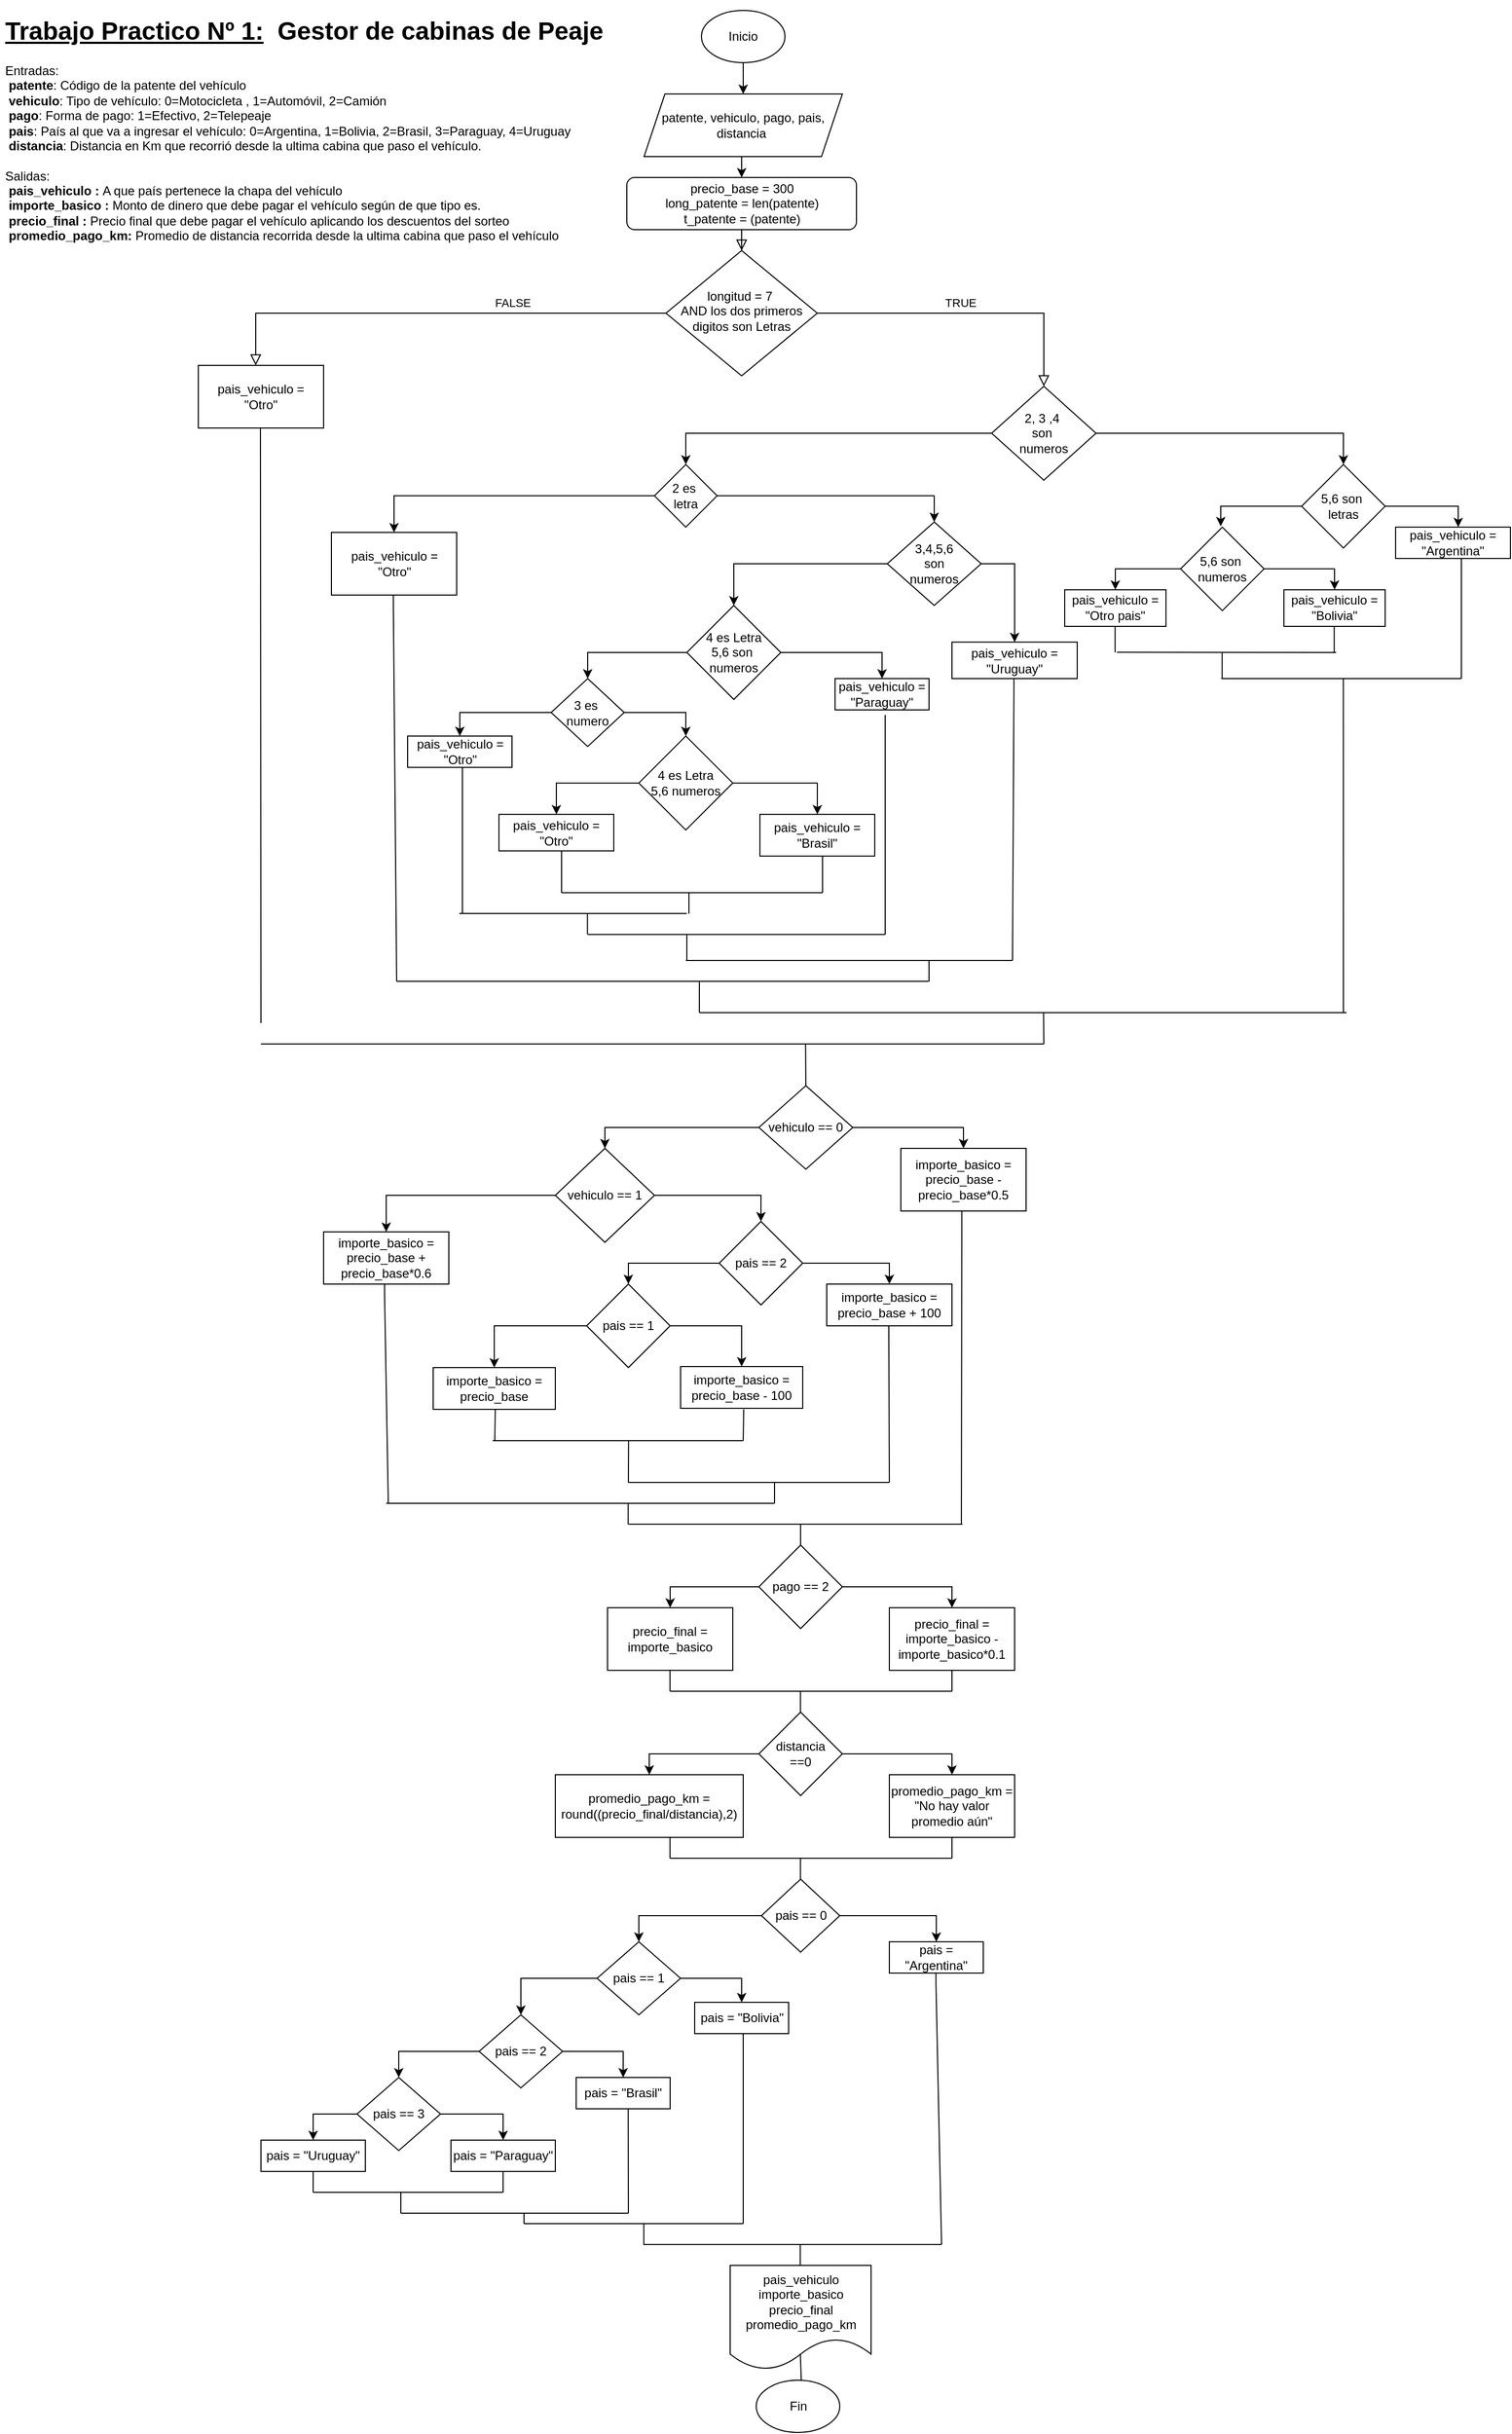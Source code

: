 <mxfile version="21.2.4" type="github">
  <diagram id="C5RBs43oDa-KdzZeNtuy" name="Page-1">
    <mxGraphModel dx="921" dy="391" grid="1" gridSize="10" guides="1" tooltips="1" connect="1" arrows="1" fold="1" page="1" pageScale="1" pageWidth="1654" pageHeight="2336" math="0" shadow="0">
      <root>
        <mxCell id="WIyWlLk6GJQsqaUBKTNV-0" />
        <mxCell id="WIyWlLk6GJQsqaUBKTNV-1" parent="WIyWlLk6GJQsqaUBKTNV-0" />
        <mxCell id="WIyWlLk6GJQsqaUBKTNV-2" value="" style="rounded=0;html=1;jettySize=auto;orthogonalLoop=1;fontSize=11;endArrow=block;endFill=0;endSize=8;strokeWidth=1;shadow=0;labelBackgroundColor=none;edgeStyle=orthogonalEdgeStyle;" parent="WIyWlLk6GJQsqaUBKTNV-1" source="WIyWlLk6GJQsqaUBKTNV-3" target="WIyWlLk6GJQsqaUBKTNV-6" edge="1">
          <mxGeometry relative="1" as="geometry" />
        </mxCell>
        <mxCell id="WIyWlLk6GJQsqaUBKTNV-3" value="precio_base = 300&lt;br&gt;long_patente = len(patente)&lt;br&gt;t_patente = (patente)" style="rounded=1;whiteSpace=wrap;html=1;fontSize=12;glass=0;strokeWidth=1;shadow=0;" parent="WIyWlLk6GJQsqaUBKTNV-1" vertex="1">
          <mxGeometry x="609.5" y="176" width="220" height="50" as="geometry" />
        </mxCell>
        <mxCell id="WIyWlLk6GJQsqaUBKTNV-4" value="FALSE" style="rounded=0;html=1;jettySize=auto;orthogonalLoop=1;fontSize=11;endArrow=block;endFill=0;endSize=8;strokeWidth=1;shadow=0;labelBackgroundColor=none;edgeStyle=orthogonalEdgeStyle;exitX=0;exitY=0.5;exitDx=0;exitDy=0;" parent="WIyWlLk6GJQsqaUBKTNV-1" source="WIyWlLk6GJQsqaUBKTNV-6" edge="1">
          <mxGeometry x="-0.333" y="-10" relative="1" as="geometry">
            <mxPoint as="offset" />
            <mxPoint x="254" y="356" as="targetPoint" />
            <Array as="points">
              <mxPoint x="254" y="306" />
            </Array>
          </mxGeometry>
        </mxCell>
        <mxCell id="WIyWlLk6GJQsqaUBKTNV-5" value="TRUE" style="edgeStyle=orthogonalEdgeStyle;rounded=0;html=1;jettySize=auto;orthogonalLoop=1;fontSize=11;endArrow=block;endFill=0;endSize=8;strokeWidth=1;shadow=0;labelBackgroundColor=none;entryX=0.5;entryY=0;entryDx=0;entryDy=0;" parent="WIyWlLk6GJQsqaUBKTNV-1" source="WIyWlLk6GJQsqaUBKTNV-6" target="gXXmLB0PNNtGwg0L60BA-6" edge="1">
          <mxGeometry x="-0.046" y="10" relative="1" as="geometry">
            <mxPoint as="offset" />
            <mxPoint x="599" y="346" as="targetPoint" />
          </mxGeometry>
        </mxCell>
        <mxCell id="WIyWlLk6GJQsqaUBKTNV-6" value="longitud = 7&amp;nbsp;&lt;br&gt;AND los dos primeros digitos son Letras" style="rhombus;whiteSpace=wrap;html=1;shadow=0;fontFamily=Helvetica;fontSize=12;align=center;strokeWidth=1;spacing=6;spacingTop=-4;" parent="WIyWlLk6GJQsqaUBKTNV-1" vertex="1">
          <mxGeometry x="647" y="246" width="145" height="120" as="geometry" />
        </mxCell>
        <mxCell id="gXXmLB0PNNtGwg0L60BA-2" style="edgeStyle=orthogonalEdgeStyle;rounded=0;orthogonalLoop=1;jettySize=auto;html=1;exitX=0.5;exitY=1;exitDx=0;exitDy=0;entryX=0.5;entryY=0;entryDx=0;entryDy=0;" edge="1" parent="WIyWlLk6GJQsqaUBKTNV-1" source="gXXmLB0PNNtGwg0L60BA-5" target="WIyWlLk6GJQsqaUBKTNV-3">
          <mxGeometry relative="1" as="geometry">
            <mxPoint x="399" y="186" as="sourcePoint" />
          </mxGeometry>
        </mxCell>
        <mxCell id="gXXmLB0PNNtGwg0L60BA-4" style="edgeStyle=orthogonalEdgeStyle;rounded=0;orthogonalLoop=1;jettySize=auto;html=1;entryX=0.5;entryY=0;entryDx=0;entryDy=0;" edge="1" parent="WIyWlLk6GJQsqaUBKTNV-1" source="gXXmLB0PNNtGwg0L60BA-3" target="gXXmLB0PNNtGwg0L60BA-5">
          <mxGeometry relative="1" as="geometry">
            <mxPoint x="399" y="126" as="targetPoint" />
          </mxGeometry>
        </mxCell>
        <mxCell id="gXXmLB0PNNtGwg0L60BA-3" value="Inicio" style="ellipse;whiteSpace=wrap;html=1;" vertex="1" parent="WIyWlLk6GJQsqaUBKTNV-1">
          <mxGeometry x="681" y="16" width="80" height="50" as="geometry" />
        </mxCell>
        <mxCell id="gXXmLB0PNNtGwg0L60BA-5" value="patente, vehiculo, pago, pais, distancia&amp;nbsp;" style="shape=parallelogram;perimeter=parallelogramPerimeter;whiteSpace=wrap;html=1;fixedSize=1;" vertex="1" parent="WIyWlLk6GJQsqaUBKTNV-1">
          <mxGeometry x="626" y="96" width="190" height="60" as="geometry" />
        </mxCell>
        <mxCell id="gXXmLB0PNNtGwg0L60BA-9" value="" style="edgeStyle=orthogonalEdgeStyle;rounded=0;orthogonalLoop=1;jettySize=auto;html=1;entryX=0.5;entryY=0;entryDx=0;entryDy=0;exitX=1;exitY=0.5;exitDx=0;exitDy=0;" edge="1" parent="WIyWlLk6GJQsqaUBKTNV-1" source="gXXmLB0PNNtGwg0L60BA-6" target="gXXmLB0PNNtGwg0L60BA-7">
          <mxGeometry relative="1" as="geometry">
            <mxPoint x="1225.926" y="425.997" as="sourcePoint" />
          </mxGeometry>
        </mxCell>
        <mxCell id="gXXmLB0PNNtGwg0L60BA-19" value="" style="edgeStyle=orthogonalEdgeStyle;rounded=0;orthogonalLoop=1;jettySize=auto;html=1;entryX=0.5;entryY=0;entryDx=0;entryDy=0;exitX=0;exitY=0.5;exitDx=0;exitDy=0;" edge="1" parent="WIyWlLk6GJQsqaUBKTNV-1" source="gXXmLB0PNNtGwg0L60BA-6" target="gXXmLB0PNNtGwg0L60BA-18">
          <mxGeometry relative="1" as="geometry">
            <mxPoint x="729.074" y="425.997" as="sourcePoint" />
          </mxGeometry>
        </mxCell>
        <mxCell id="gXXmLB0PNNtGwg0L60BA-6" value="2, 3 ,4&amp;nbsp;&lt;br&gt;son&amp;nbsp;&lt;br&gt;numeros" style="rhombus;whiteSpace=wrap;html=1;" vertex="1" parent="WIyWlLk6GJQsqaUBKTNV-1">
          <mxGeometry x="959" y="376" width="100" height="90" as="geometry" />
        </mxCell>
        <mxCell id="gXXmLB0PNNtGwg0L60BA-11" style="edgeStyle=orthogonalEdgeStyle;rounded=0;orthogonalLoop=1;jettySize=auto;html=1;exitX=1;exitY=0.5;exitDx=0;exitDy=0;entryX=0.545;entryY=0;entryDx=0;entryDy=0;entryPerimeter=0;" edge="1" parent="WIyWlLk6GJQsqaUBKTNV-1" source="gXXmLB0PNNtGwg0L60BA-7" target="gXXmLB0PNNtGwg0L60BA-10">
          <mxGeometry relative="1" as="geometry">
            <mxPoint x="1406" y="490.93" as="targetPoint" />
          </mxGeometry>
        </mxCell>
        <mxCell id="gXXmLB0PNNtGwg0L60BA-13" style="edgeStyle=orthogonalEdgeStyle;rounded=0;orthogonalLoop=1;jettySize=auto;html=1;exitX=0;exitY=0.5;exitDx=0;exitDy=0;entryX=0.481;entryY=-0.01;entryDx=0;entryDy=0;entryPerimeter=0;" edge="1" parent="WIyWlLk6GJQsqaUBKTNV-1" source="gXXmLB0PNNtGwg0L60BA-7" target="gXXmLB0PNNtGwg0L60BA-12">
          <mxGeometry relative="1" as="geometry" />
        </mxCell>
        <mxCell id="gXXmLB0PNNtGwg0L60BA-7" value="5,6 son&amp;nbsp;&lt;br&gt;letras" style="rhombus;whiteSpace=wrap;html=1;" vertex="1" parent="WIyWlLk6GJQsqaUBKTNV-1">
          <mxGeometry x="1256" y="450.93" width="80" height="80" as="geometry" />
        </mxCell>
        <mxCell id="gXXmLB0PNNtGwg0L60BA-10" value="pais_vehiculo = &quot;Argentina&quot;" style="rounded=0;whiteSpace=wrap;html=1;" vertex="1" parent="WIyWlLk6GJQsqaUBKTNV-1">
          <mxGeometry x="1346" y="510.93" width="110" height="30" as="geometry" />
        </mxCell>
        <mxCell id="gXXmLB0PNNtGwg0L60BA-15" style="edgeStyle=orthogonalEdgeStyle;rounded=0;orthogonalLoop=1;jettySize=auto;html=1;exitX=1;exitY=0.5;exitDx=0;exitDy=0;entryX=0.5;entryY=0;entryDx=0;entryDy=0;" edge="1" parent="WIyWlLk6GJQsqaUBKTNV-1" source="gXXmLB0PNNtGwg0L60BA-12" target="gXXmLB0PNNtGwg0L60BA-14">
          <mxGeometry relative="1" as="geometry" />
        </mxCell>
        <mxCell id="gXXmLB0PNNtGwg0L60BA-17" style="edgeStyle=orthogonalEdgeStyle;rounded=0;orthogonalLoop=1;jettySize=auto;html=1;exitX=0;exitY=0.5;exitDx=0;exitDy=0;entryX=0.5;entryY=0;entryDx=0;entryDy=0;" edge="1" parent="WIyWlLk6GJQsqaUBKTNV-1" source="gXXmLB0PNNtGwg0L60BA-12" target="gXXmLB0PNNtGwg0L60BA-16">
          <mxGeometry relative="1" as="geometry" />
        </mxCell>
        <mxCell id="gXXmLB0PNNtGwg0L60BA-12" value="5,6 son&amp;nbsp;&lt;br&gt;numeros" style="rhombus;whiteSpace=wrap;html=1;" vertex="1" parent="WIyWlLk6GJQsqaUBKTNV-1">
          <mxGeometry x="1140" y="510.93" width="80" height="80" as="geometry" />
        </mxCell>
        <mxCell id="gXXmLB0PNNtGwg0L60BA-14" value="pais_vehiculo = &quot;Bolivia&quot;" style="rounded=0;whiteSpace=wrap;html=1;" vertex="1" parent="WIyWlLk6GJQsqaUBKTNV-1">
          <mxGeometry x="1239" y="570.93" width="97" height="35.07" as="geometry" />
        </mxCell>
        <mxCell id="gXXmLB0PNNtGwg0L60BA-16" value="pais_vehiculo = &quot;Otro pais&quot;" style="rounded=0;whiteSpace=wrap;html=1;" vertex="1" parent="WIyWlLk6GJQsqaUBKTNV-1">
          <mxGeometry x="1029" y="570.93" width="97" height="35.07" as="geometry" />
        </mxCell>
        <mxCell id="gXXmLB0PNNtGwg0L60BA-21" style="edgeStyle=orthogonalEdgeStyle;rounded=0;orthogonalLoop=1;jettySize=auto;html=1;entryX=0.5;entryY=0;entryDx=0;entryDy=0;" edge="1" parent="WIyWlLk6GJQsqaUBKTNV-1" source="gXXmLB0PNNtGwg0L60BA-18" target="gXXmLB0PNNtGwg0L60BA-20">
          <mxGeometry relative="1" as="geometry" />
        </mxCell>
        <mxCell id="gXXmLB0PNNtGwg0L60BA-28" style="edgeStyle=orthogonalEdgeStyle;rounded=0;orthogonalLoop=1;jettySize=auto;html=1;exitX=0;exitY=0.5;exitDx=0;exitDy=0;entryX=0.5;entryY=0;entryDx=0;entryDy=0;" edge="1" parent="WIyWlLk6GJQsqaUBKTNV-1" source="gXXmLB0PNNtGwg0L60BA-20" target="gXXmLB0PNNtGwg0L60BA-26">
          <mxGeometry relative="1" as="geometry" />
        </mxCell>
        <mxCell id="gXXmLB0PNNtGwg0L60BA-60" style="edgeStyle=orthogonalEdgeStyle;rounded=0;orthogonalLoop=1;jettySize=auto;html=1;exitX=0;exitY=0.5;exitDx=0;exitDy=0;entryX=0.5;entryY=0;entryDx=0;entryDy=0;" edge="1" parent="WIyWlLk6GJQsqaUBKTNV-1" source="gXXmLB0PNNtGwg0L60BA-18" target="gXXmLB0PNNtGwg0L60BA-59">
          <mxGeometry relative="1" as="geometry" />
        </mxCell>
        <mxCell id="gXXmLB0PNNtGwg0L60BA-18" value="2 es&amp;nbsp;&lt;br&gt;letra" style="rhombus;whiteSpace=wrap;html=1;" vertex="1" parent="WIyWlLk6GJQsqaUBKTNV-1">
          <mxGeometry x="636" y="450.93" width="60" height="60" as="geometry" />
        </mxCell>
        <mxCell id="gXXmLB0PNNtGwg0L60BA-25" style="edgeStyle=orthogonalEdgeStyle;rounded=0;orthogonalLoop=1;jettySize=auto;html=1;exitX=1;exitY=0.5;exitDx=0;exitDy=0;entryX=0.5;entryY=0;entryDx=0;entryDy=0;" edge="1" parent="WIyWlLk6GJQsqaUBKTNV-1" source="gXXmLB0PNNtGwg0L60BA-20" target="gXXmLB0PNNtGwg0L60BA-22">
          <mxGeometry relative="1" as="geometry" />
        </mxCell>
        <mxCell id="gXXmLB0PNNtGwg0L60BA-20" value="3,4,5,6&lt;br&gt;son &lt;br&gt;numeros" style="rhombus;whiteSpace=wrap;html=1;" vertex="1" parent="WIyWlLk6GJQsqaUBKTNV-1">
          <mxGeometry x="859" y="506" width="90" height="80" as="geometry" />
        </mxCell>
        <mxCell id="gXXmLB0PNNtGwg0L60BA-22" value="pais_vehiculo = &quot;Uruguay&quot;" style="rounded=0;whiteSpace=wrap;html=1;" vertex="1" parent="WIyWlLk6GJQsqaUBKTNV-1">
          <mxGeometry x="921" y="621.07" width="120" height="34.93" as="geometry" />
        </mxCell>
        <mxCell id="gXXmLB0PNNtGwg0L60BA-30" style="edgeStyle=orthogonalEdgeStyle;rounded=0;orthogonalLoop=1;jettySize=auto;html=1;exitX=1;exitY=0.5;exitDx=0;exitDy=0;entryX=0.5;entryY=0;entryDx=0;entryDy=0;" edge="1" parent="WIyWlLk6GJQsqaUBKTNV-1" source="gXXmLB0PNNtGwg0L60BA-26" target="gXXmLB0PNNtGwg0L60BA-29">
          <mxGeometry relative="1" as="geometry">
            <mxPoint x="852" y="661.07" as="targetPoint" />
          </mxGeometry>
        </mxCell>
        <mxCell id="gXXmLB0PNNtGwg0L60BA-32" style="edgeStyle=orthogonalEdgeStyle;rounded=0;orthogonalLoop=1;jettySize=auto;html=1;exitX=0;exitY=0.5;exitDx=0;exitDy=0;entryX=0.5;entryY=0;entryDx=0;entryDy=0;" edge="1" parent="WIyWlLk6GJQsqaUBKTNV-1" source="gXXmLB0PNNtGwg0L60BA-26" target="gXXmLB0PNNtGwg0L60BA-31">
          <mxGeometry relative="1" as="geometry" />
        </mxCell>
        <mxCell id="gXXmLB0PNNtGwg0L60BA-26" value="4 es Letra&lt;br&gt;5,6 son&amp;nbsp;&lt;br&gt;numeros" style="rhombus;whiteSpace=wrap;html=1;" vertex="1" parent="WIyWlLk6GJQsqaUBKTNV-1">
          <mxGeometry x="667" y="586" width="90" height="90" as="geometry" />
        </mxCell>
        <mxCell id="gXXmLB0PNNtGwg0L60BA-29" value="pais_vehiculo = &quot;Paraguay&quot;" style="rounded=0;whiteSpace=wrap;html=1;" vertex="1" parent="WIyWlLk6GJQsqaUBKTNV-1">
          <mxGeometry x="809" y="656" width="90" height="30" as="geometry" />
        </mxCell>
        <mxCell id="gXXmLB0PNNtGwg0L60BA-34" style="edgeStyle=orthogonalEdgeStyle;rounded=0;orthogonalLoop=1;jettySize=auto;html=1;exitX=1;exitY=0.5;exitDx=0;exitDy=0;entryX=0.5;entryY=0;entryDx=0;entryDy=0;" edge="1" parent="WIyWlLk6GJQsqaUBKTNV-1" source="gXXmLB0PNNtGwg0L60BA-31" target="gXXmLB0PNNtGwg0L60BA-33">
          <mxGeometry relative="1" as="geometry" />
        </mxCell>
        <mxCell id="gXXmLB0PNNtGwg0L60BA-40" style="edgeStyle=orthogonalEdgeStyle;rounded=0;orthogonalLoop=1;jettySize=auto;html=1;exitX=0;exitY=0.5;exitDx=0;exitDy=0;entryX=0.5;entryY=0;entryDx=0;entryDy=0;" edge="1" parent="WIyWlLk6GJQsqaUBKTNV-1" source="gXXmLB0PNNtGwg0L60BA-31" target="gXXmLB0PNNtGwg0L60BA-39">
          <mxGeometry relative="1" as="geometry" />
        </mxCell>
        <mxCell id="gXXmLB0PNNtGwg0L60BA-31" value="3 es&amp;nbsp;&lt;br&gt;numero" style="rhombus;whiteSpace=wrap;html=1;" vertex="1" parent="WIyWlLk6GJQsqaUBKTNV-1">
          <mxGeometry x="537" y="656" width="70" height="65.07" as="geometry" />
        </mxCell>
        <mxCell id="gXXmLB0PNNtGwg0L60BA-36" style="edgeStyle=orthogonalEdgeStyle;rounded=0;orthogonalLoop=1;jettySize=auto;html=1;exitX=1;exitY=0.5;exitDx=0;exitDy=0;entryX=0.5;entryY=0;entryDx=0;entryDy=0;" edge="1" parent="WIyWlLk6GJQsqaUBKTNV-1" source="gXXmLB0PNNtGwg0L60BA-33" target="gXXmLB0PNNtGwg0L60BA-35">
          <mxGeometry relative="1" as="geometry" />
        </mxCell>
        <mxCell id="gXXmLB0PNNtGwg0L60BA-38" style="edgeStyle=orthogonalEdgeStyle;rounded=0;orthogonalLoop=1;jettySize=auto;html=1;exitX=0;exitY=0.5;exitDx=0;exitDy=0;entryX=0.5;entryY=0;entryDx=0;entryDy=0;" edge="1" parent="WIyWlLk6GJQsqaUBKTNV-1" source="gXXmLB0PNNtGwg0L60BA-33" target="gXXmLB0PNNtGwg0L60BA-37">
          <mxGeometry relative="1" as="geometry" />
        </mxCell>
        <mxCell id="gXXmLB0PNNtGwg0L60BA-33" value="4 es Letra&lt;br&gt;5,6 numeros" style="rhombus;whiteSpace=wrap;html=1;" vertex="1" parent="WIyWlLk6GJQsqaUBKTNV-1">
          <mxGeometry x="621" y="711.07" width="90" height="90" as="geometry" />
        </mxCell>
        <mxCell id="gXXmLB0PNNtGwg0L60BA-35" value="pais_vehiculo = &quot;Brasil&quot;" style="rounded=0;whiteSpace=wrap;html=1;" vertex="1" parent="WIyWlLk6GJQsqaUBKTNV-1">
          <mxGeometry x="737" y="786.07" width="110" height="40" as="geometry" />
        </mxCell>
        <mxCell id="gXXmLB0PNNtGwg0L60BA-37" value="pais_vehiculo = &quot;Otro&quot;" style="rounded=0;whiteSpace=wrap;html=1;" vertex="1" parent="WIyWlLk6GJQsqaUBKTNV-1">
          <mxGeometry x="487" y="786.07" width="110" height="35" as="geometry" />
        </mxCell>
        <mxCell id="gXXmLB0PNNtGwg0L60BA-39" value="pais_vehiculo = &quot;Otro&quot;" style="rounded=0;whiteSpace=wrap;html=1;" vertex="1" parent="WIyWlLk6GJQsqaUBKTNV-1">
          <mxGeometry x="399.5" y="711.07" width="100" height="30" as="geometry" />
        </mxCell>
        <mxCell id="gXXmLB0PNNtGwg0L60BA-43" value="" style="endArrow=none;html=1;rounded=0;" edge="1" parent="WIyWlLk6GJQsqaUBKTNV-1">
          <mxGeometry width="50" height="50" relative="1" as="geometry">
            <mxPoint x="547" y="861.07" as="sourcePoint" />
            <mxPoint x="797" y="861.07" as="targetPoint" />
          </mxGeometry>
        </mxCell>
        <mxCell id="gXXmLB0PNNtGwg0L60BA-45" value="" style="endArrow=none;html=1;rounded=0;" edge="1" parent="WIyWlLk6GJQsqaUBKTNV-1">
          <mxGeometry width="50" height="50" relative="1" as="geometry">
            <mxPoint x="547" y="861.07" as="sourcePoint" />
            <mxPoint x="547" y="821.07" as="targetPoint" />
          </mxGeometry>
        </mxCell>
        <mxCell id="gXXmLB0PNNtGwg0L60BA-46" value="" style="endArrow=none;html=1;rounded=0;" edge="1" parent="WIyWlLk6GJQsqaUBKTNV-1">
          <mxGeometry width="50" height="50" relative="1" as="geometry">
            <mxPoint x="797" y="861.07" as="sourcePoint" />
            <mxPoint x="797" y="826.07" as="targetPoint" />
          </mxGeometry>
        </mxCell>
        <mxCell id="gXXmLB0PNNtGwg0L60BA-47" value="" style="endArrow=none;html=1;rounded=0;" edge="1" parent="WIyWlLk6GJQsqaUBKTNV-1">
          <mxGeometry width="50" height="50" relative="1" as="geometry">
            <mxPoint x="452" y="881.07" as="sourcePoint" />
            <mxPoint x="452" y="741.07" as="targetPoint" />
          </mxGeometry>
        </mxCell>
        <mxCell id="gXXmLB0PNNtGwg0L60BA-48" value="" style="endArrow=none;html=1;rounded=0;" edge="1" parent="WIyWlLk6GJQsqaUBKTNV-1">
          <mxGeometry width="50" height="50" relative="1" as="geometry">
            <mxPoint x="669" y="881.07" as="sourcePoint" />
            <mxPoint x="669" y="861.07" as="targetPoint" />
          </mxGeometry>
        </mxCell>
        <mxCell id="gXXmLB0PNNtGwg0L60BA-49" value="" style="endArrow=none;html=1;rounded=0;" edge="1" parent="WIyWlLk6GJQsqaUBKTNV-1">
          <mxGeometry width="50" height="50" relative="1" as="geometry">
            <mxPoint x="449" y="881" as="sourcePoint" />
            <mxPoint x="667" y="881" as="targetPoint" />
          </mxGeometry>
        </mxCell>
        <mxCell id="gXXmLB0PNNtGwg0L60BA-50" value="pais_vehiculo = &quot;Otro&quot;" style="rounded=0;whiteSpace=wrap;html=1;" vertex="1" parent="WIyWlLk6GJQsqaUBKTNV-1">
          <mxGeometry x="199" y="356" width="120" height="60" as="geometry" />
        </mxCell>
        <mxCell id="gXXmLB0PNNtGwg0L60BA-51" value="" style="endArrow=none;html=1;rounded=0;" edge="1" parent="WIyWlLk6GJQsqaUBKTNV-1">
          <mxGeometry width="50" height="50" relative="1" as="geometry">
            <mxPoint x="571.79" y="901.07" as="sourcePoint" />
            <mxPoint x="571.79" y="881.07" as="targetPoint" />
            <Array as="points">
              <mxPoint x="571.79" y="891.07" />
            </Array>
          </mxGeometry>
        </mxCell>
        <mxCell id="gXXmLB0PNNtGwg0L60BA-52" value="" style="endArrow=none;html=1;rounded=0;" edge="1" parent="WIyWlLk6GJQsqaUBKTNV-1">
          <mxGeometry width="50" height="50" relative="1" as="geometry">
            <mxPoint x="857" y="901.07" as="sourcePoint" />
            <mxPoint x="857" y="690.93" as="targetPoint" />
            <Array as="points">
              <mxPoint x="857" y="700.93" />
            </Array>
          </mxGeometry>
        </mxCell>
        <mxCell id="gXXmLB0PNNtGwg0L60BA-53" value="" style="endArrow=none;html=1;rounded=0;" edge="1" parent="WIyWlLk6GJQsqaUBKTNV-1">
          <mxGeometry width="50" height="50" relative="1" as="geometry">
            <mxPoint x="572" y="901.07" as="sourcePoint" />
            <mxPoint x="857" y="901.07" as="targetPoint" />
          </mxGeometry>
        </mxCell>
        <mxCell id="gXXmLB0PNNtGwg0L60BA-54" value="" style="endArrow=none;html=1;rounded=0;" edge="1" parent="WIyWlLk6GJQsqaUBKTNV-1">
          <mxGeometry width="50" height="50" relative="1" as="geometry">
            <mxPoint x="667" y="926" as="sourcePoint" />
            <mxPoint x="667" y="901.07" as="targetPoint" />
          </mxGeometry>
        </mxCell>
        <mxCell id="gXXmLB0PNNtGwg0L60BA-55" value="" style="endArrow=none;html=1;rounded=0;" edge="1" parent="WIyWlLk6GJQsqaUBKTNV-1">
          <mxGeometry width="50" height="50" relative="1" as="geometry">
            <mxPoint x="979" y="926" as="sourcePoint" />
            <mxPoint x="980.35" y="656" as="targetPoint" />
            <Array as="points">
              <mxPoint x="980.35" y="666" />
            </Array>
          </mxGeometry>
        </mxCell>
        <mxCell id="gXXmLB0PNNtGwg0L60BA-56" value="" style="endArrow=none;html=1;rounded=0;" edge="1" parent="WIyWlLk6GJQsqaUBKTNV-1">
          <mxGeometry width="50" height="50" relative="1" as="geometry">
            <mxPoint x="666" y="926" as="sourcePoint" />
            <mxPoint x="979" y="926" as="targetPoint" />
          </mxGeometry>
        </mxCell>
        <mxCell id="gXXmLB0PNNtGwg0L60BA-58" value="" style="endArrow=none;html=1;rounded=0;" edge="1" parent="WIyWlLk6GJQsqaUBKTNV-1">
          <mxGeometry width="50" height="50" relative="1" as="geometry">
            <mxPoint x="899" y="946" as="sourcePoint" />
            <mxPoint x="899" y="926" as="targetPoint" />
          </mxGeometry>
        </mxCell>
        <mxCell id="gXXmLB0PNNtGwg0L60BA-59" value="pais_vehiculo = &quot;Otro&quot;" style="rounded=0;whiteSpace=wrap;html=1;" vertex="1" parent="WIyWlLk6GJQsqaUBKTNV-1">
          <mxGeometry x="326.5" y="516" width="120" height="60" as="geometry" />
        </mxCell>
        <mxCell id="gXXmLB0PNNtGwg0L60BA-63" value="" style="endArrow=none;html=1;rounded=0;" edge="1" parent="WIyWlLk6GJQsqaUBKTNV-1">
          <mxGeometry width="50" height="50" relative="1" as="geometry">
            <mxPoint x="389" y="946" as="sourcePoint" />
            <mxPoint x="385.83" y="576" as="targetPoint" />
            <Array as="points">
              <mxPoint x="385.83" y="586" />
            </Array>
          </mxGeometry>
        </mxCell>
        <mxCell id="gXXmLB0PNNtGwg0L60BA-64" value="" style="endArrow=none;html=1;rounded=0;" edge="1" parent="WIyWlLk6GJQsqaUBKTNV-1">
          <mxGeometry width="50" height="50" relative="1" as="geometry">
            <mxPoint x="389" y="946" as="sourcePoint" />
            <mxPoint x="899" y="946" as="targetPoint" />
          </mxGeometry>
        </mxCell>
        <mxCell id="gXXmLB0PNNtGwg0L60BA-65" value="" style="endArrow=none;html=1;rounded=0;" edge="1" parent="WIyWlLk6GJQsqaUBKTNV-1">
          <mxGeometry width="50" height="50" relative="1" as="geometry">
            <mxPoint x="679" y="976" as="sourcePoint" />
            <mxPoint x="679" y="946" as="targetPoint" />
          </mxGeometry>
        </mxCell>
        <mxCell id="gXXmLB0PNNtGwg0L60BA-66" value="" style="endArrow=none;html=1;rounded=0;" edge="1" parent="WIyWlLk6GJQsqaUBKTNV-1">
          <mxGeometry width="50" height="50" relative="1" as="geometry">
            <mxPoint x="1079" y="630.79" as="sourcePoint" />
            <mxPoint x="1289" y="631" as="targetPoint" />
          </mxGeometry>
        </mxCell>
        <mxCell id="gXXmLB0PNNtGwg0L60BA-67" value="" style="endArrow=none;html=1;rounded=0;" edge="1" parent="WIyWlLk6GJQsqaUBKTNV-1">
          <mxGeometry width="50" height="50" relative="1" as="geometry">
            <mxPoint x="1077.29" y="630.93" as="sourcePoint" />
            <mxPoint x="1077.29" y="606" as="targetPoint" />
          </mxGeometry>
        </mxCell>
        <mxCell id="gXXmLB0PNNtGwg0L60BA-68" value="" style="endArrow=none;html=1;rounded=0;" edge="1" parent="WIyWlLk6GJQsqaUBKTNV-1">
          <mxGeometry width="50" height="50" relative="1" as="geometry">
            <mxPoint x="1287.2" y="630.79" as="sourcePoint" />
            <mxPoint x="1287.2" y="605.86" as="targetPoint" />
          </mxGeometry>
        </mxCell>
        <mxCell id="gXXmLB0PNNtGwg0L60BA-69" value="" style="endArrow=none;html=1;rounded=0;" edge="1" parent="WIyWlLk6GJQsqaUBKTNV-1">
          <mxGeometry width="50" height="50" relative="1" as="geometry">
            <mxPoint x="1179.82" y="656" as="sourcePoint" />
            <mxPoint x="1179.82" y="631.07" as="targetPoint" />
          </mxGeometry>
        </mxCell>
        <mxCell id="gXXmLB0PNNtGwg0L60BA-70" value="" style="endArrow=none;html=1;rounded=0;" edge="1" parent="WIyWlLk6GJQsqaUBKTNV-1">
          <mxGeometry width="50" height="50" relative="1" as="geometry">
            <mxPoint x="1179" y="656" as="sourcePoint" />
            <mxPoint x="1409" y="656" as="targetPoint" />
          </mxGeometry>
        </mxCell>
        <mxCell id="gXXmLB0PNNtGwg0L60BA-71" value="" style="endArrow=none;html=1;rounded=0;" edge="1" parent="WIyWlLk6GJQsqaUBKTNV-1">
          <mxGeometry width="50" height="50" relative="1" as="geometry">
            <mxPoint x="1409" y="656" as="sourcePoint" />
            <mxPoint x="1409" y="540.93" as="targetPoint" />
          </mxGeometry>
        </mxCell>
        <mxCell id="gXXmLB0PNNtGwg0L60BA-72" value="" style="endArrow=none;html=1;rounded=0;" edge="1" parent="WIyWlLk6GJQsqaUBKTNV-1">
          <mxGeometry width="50" height="50" relative="1" as="geometry">
            <mxPoint x="1296" y="976.14" as="sourcePoint" />
            <mxPoint x="1295.91" y="656" as="targetPoint" />
            <Array as="points">
              <mxPoint x="1295.91" y="666" />
            </Array>
          </mxGeometry>
        </mxCell>
        <mxCell id="gXXmLB0PNNtGwg0L60BA-73" value="" style="endArrow=none;html=1;rounded=0;" edge="1" parent="WIyWlLk6GJQsqaUBKTNV-1">
          <mxGeometry width="50" height="50" relative="1" as="geometry">
            <mxPoint x="679" y="976" as="sourcePoint" />
            <mxPoint x="1299" y="976" as="targetPoint" />
          </mxGeometry>
        </mxCell>
        <mxCell id="gXXmLB0PNNtGwg0L60BA-74" value="" style="endArrow=none;html=1;rounded=0;" edge="1" parent="WIyWlLk6GJQsqaUBKTNV-1">
          <mxGeometry width="50" height="50" relative="1" as="geometry">
            <mxPoint x="1009" y="1006" as="sourcePoint" />
            <mxPoint x="1008.74" y="976" as="targetPoint" />
          </mxGeometry>
        </mxCell>
        <mxCell id="gXXmLB0PNNtGwg0L60BA-77" style="edgeStyle=orthogonalEdgeStyle;rounded=0;orthogonalLoop=1;jettySize=auto;html=1;exitX=1;exitY=0.5;exitDx=0;exitDy=0;entryX=0.5;entryY=0;entryDx=0;entryDy=0;" edge="1" parent="WIyWlLk6GJQsqaUBKTNV-1" source="gXXmLB0PNNtGwg0L60BA-75" target="gXXmLB0PNNtGwg0L60BA-76">
          <mxGeometry relative="1" as="geometry" />
        </mxCell>
        <mxCell id="gXXmLB0PNNtGwg0L60BA-79" style="edgeStyle=orthogonalEdgeStyle;rounded=0;orthogonalLoop=1;jettySize=auto;html=1;exitX=0;exitY=0.5;exitDx=0;exitDy=0;entryX=0.5;entryY=0;entryDx=0;entryDy=0;" edge="1" parent="WIyWlLk6GJQsqaUBKTNV-1" source="gXXmLB0PNNtGwg0L60BA-75" target="gXXmLB0PNNtGwg0L60BA-78">
          <mxGeometry relative="1" as="geometry" />
        </mxCell>
        <mxCell id="gXXmLB0PNNtGwg0L60BA-75" value="vehiculo == 0" style="rhombus;whiteSpace=wrap;html=1;" vertex="1" parent="WIyWlLk6GJQsqaUBKTNV-1">
          <mxGeometry x="736" y="1046" width="90" height="80" as="geometry" />
        </mxCell>
        <mxCell id="gXXmLB0PNNtGwg0L60BA-76" value="importe_basico = precio_base - precio_base*0.5" style="rounded=0;whiteSpace=wrap;html=1;" vertex="1" parent="WIyWlLk6GJQsqaUBKTNV-1">
          <mxGeometry x="872" y="1106" width="120" height="60" as="geometry" />
        </mxCell>
        <mxCell id="gXXmLB0PNNtGwg0L60BA-81" style="edgeStyle=orthogonalEdgeStyle;rounded=0;orthogonalLoop=1;jettySize=auto;html=1;exitX=1;exitY=0.5;exitDx=0;exitDy=0;entryX=0.5;entryY=0;entryDx=0;entryDy=0;" edge="1" parent="WIyWlLk6GJQsqaUBKTNV-1" source="gXXmLB0PNNtGwg0L60BA-78" target="gXXmLB0PNNtGwg0L60BA-80">
          <mxGeometry relative="1" as="geometry" />
        </mxCell>
        <mxCell id="gXXmLB0PNNtGwg0L60BA-92" style="edgeStyle=orthogonalEdgeStyle;rounded=0;orthogonalLoop=1;jettySize=auto;html=1;exitX=0;exitY=0.5;exitDx=0;exitDy=0;entryX=0.5;entryY=0;entryDx=0;entryDy=0;" edge="1" parent="WIyWlLk6GJQsqaUBKTNV-1" source="gXXmLB0PNNtGwg0L60BA-78" target="gXXmLB0PNNtGwg0L60BA-91">
          <mxGeometry relative="1" as="geometry" />
        </mxCell>
        <mxCell id="gXXmLB0PNNtGwg0L60BA-78" value="vehiculo == 1" style="rhombus;whiteSpace=wrap;html=1;" vertex="1" parent="WIyWlLk6GJQsqaUBKTNV-1">
          <mxGeometry x="541" y="1106" width="95" height="90" as="geometry" />
        </mxCell>
        <mxCell id="gXXmLB0PNNtGwg0L60BA-83" style="edgeStyle=orthogonalEdgeStyle;rounded=0;orthogonalLoop=1;jettySize=auto;html=1;exitX=1;exitY=0.5;exitDx=0;exitDy=0;entryX=0.5;entryY=0;entryDx=0;entryDy=0;" edge="1" parent="WIyWlLk6GJQsqaUBKTNV-1" source="gXXmLB0PNNtGwg0L60BA-80" target="gXXmLB0PNNtGwg0L60BA-82">
          <mxGeometry relative="1" as="geometry" />
        </mxCell>
        <mxCell id="gXXmLB0PNNtGwg0L60BA-85" style="edgeStyle=orthogonalEdgeStyle;rounded=0;orthogonalLoop=1;jettySize=auto;html=1;exitX=0;exitY=0.5;exitDx=0;exitDy=0;entryX=0.5;entryY=0;entryDx=0;entryDy=0;" edge="1" parent="WIyWlLk6GJQsqaUBKTNV-1" source="gXXmLB0PNNtGwg0L60BA-80" target="gXXmLB0PNNtGwg0L60BA-84">
          <mxGeometry relative="1" as="geometry" />
        </mxCell>
        <mxCell id="gXXmLB0PNNtGwg0L60BA-80" value="pais == 2" style="rhombus;whiteSpace=wrap;html=1;" vertex="1" parent="WIyWlLk6GJQsqaUBKTNV-1">
          <mxGeometry x="698" y="1176" width="80" height="80" as="geometry" />
        </mxCell>
        <mxCell id="gXXmLB0PNNtGwg0L60BA-82" value="importe_basico = precio_base + 100" style="rounded=0;whiteSpace=wrap;html=1;" vertex="1" parent="WIyWlLk6GJQsqaUBKTNV-1">
          <mxGeometry x="801" y="1236" width="120" height="40" as="geometry" />
        </mxCell>
        <mxCell id="gXXmLB0PNNtGwg0L60BA-87" style="edgeStyle=orthogonalEdgeStyle;rounded=0;orthogonalLoop=1;jettySize=auto;html=1;exitX=1;exitY=0.5;exitDx=0;exitDy=0;entryX=0.5;entryY=0;entryDx=0;entryDy=0;" edge="1" parent="WIyWlLk6GJQsqaUBKTNV-1" source="gXXmLB0PNNtGwg0L60BA-84" target="gXXmLB0PNNtGwg0L60BA-86">
          <mxGeometry relative="1" as="geometry" />
        </mxCell>
        <mxCell id="gXXmLB0PNNtGwg0L60BA-89" style="edgeStyle=orthogonalEdgeStyle;rounded=0;orthogonalLoop=1;jettySize=auto;html=1;exitX=0;exitY=0.5;exitDx=0;exitDy=0;entryX=0.5;entryY=0;entryDx=0;entryDy=0;" edge="1" parent="WIyWlLk6GJQsqaUBKTNV-1" source="gXXmLB0PNNtGwg0L60BA-84" target="gXXmLB0PNNtGwg0L60BA-88">
          <mxGeometry relative="1" as="geometry" />
        </mxCell>
        <mxCell id="gXXmLB0PNNtGwg0L60BA-84" value="pais == 1" style="rhombus;whiteSpace=wrap;html=1;" vertex="1" parent="WIyWlLk6GJQsqaUBKTNV-1">
          <mxGeometry x="571" y="1236" width="80" height="80" as="geometry" />
        </mxCell>
        <mxCell id="gXXmLB0PNNtGwg0L60BA-86" value="importe_basico = precio_base - 100" style="rounded=0;whiteSpace=wrap;html=1;" vertex="1" parent="WIyWlLk6GJQsqaUBKTNV-1">
          <mxGeometry x="661" y="1315" width="117" height="40" as="geometry" />
        </mxCell>
        <mxCell id="gXXmLB0PNNtGwg0L60BA-88" value="importe_basico = precio_base" style="rounded=0;whiteSpace=wrap;html=1;" vertex="1" parent="WIyWlLk6GJQsqaUBKTNV-1">
          <mxGeometry x="424" y="1316" width="117" height="40" as="geometry" />
        </mxCell>
        <mxCell id="gXXmLB0PNNtGwg0L60BA-91" value="importe_basico = precio_base + precio_base*0.6" style="rounded=0;whiteSpace=wrap;html=1;" vertex="1" parent="WIyWlLk6GJQsqaUBKTNV-1">
          <mxGeometry x="319" y="1186" width="120" height="50" as="geometry" />
        </mxCell>
        <mxCell id="gXXmLB0PNNtGwg0L60BA-93" value="" style="endArrow=none;html=1;rounded=0;" edge="1" parent="WIyWlLk6GJQsqaUBKTNV-1">
          <mxGeometry width="50" height="50" relative="1" as="geometry">
            <mxPoint x="381" y="1446" as="sourcePoint" />
            <mxPoint x="377.42" y="1236" as="targetPoint" />
            <Array as="points">
              <mxPoint x="377.42" y="1246" />
            </Array>
          </mxGeometry>
        </mxCell>
        <mxCell id="gXXmLB0PNNtGwg0L60BA-94" value="" style="endArrow=none;html=1;rounded=0;" edge="1" parent="WIyWlLk6GJQsqaUBKTNV-1">
          <mxGeometry width="50" height="50" relative="1" as="geometry">
            <mxPoint x="930" y="1466" as="sourcePoint" />
            <mxPoint x="930.41" y="1166" as="targetPoint" />
            <Array as="points">
              <mxPoint x="930.41" y="1176" />
            </Array>
          </mxGeometry>
        </mxCell>
        <mxCell id="gXXmLB0PNNtGwg0L60BA-95" value="" style="endArrow=none;html=1;rounded=0;" edge="1" parent="WIyWlLk6GJQsqaUBKTNV-1">
          <mxGeometry width="50" height="50" relative="1" as="geometry">
            <mxPoint x="861" y="1426" as="sourcePoint" />
            <mxPoint x="860.5" y="1276" as="targetPoint" />
            <Array as="points">
              <mxPoint x="860.5" y="1286" />
            </Array>
          </mxGeometry>
        </mxCell>
        <mxCell id="gXXmLB0PNNtGwg0L60BA-96" value="" style="endArrow=none;html=1;rounded=0;" edge="1" parent="WIyWlLk6GJQsqaUBKTNV-1">
          <mxGeometry width="50" height="50" relative="1" as="geometry">
            <mxPoint x="481" y="1386" as="sourcePoint" />
            <mxPoint x="721" y="1386" as="targetPoint" />
          </mxGeometry>
        </mxCell>
        <mxCell id="gXXmLB0PNNtGwg0L60BA-97" value="" style="endArrow=none;html=1;rounded=0;" edge="1" parent="WIyWlLk6GJQsqaUBKTNV-1">
          <mxGeometry width="50" height="50" relative="1" as="geometry">
            <mxPoint x="483" y="1386" as="sourcePoint" />
            <mxPoint x="483.47" y="1356" as="targetPoint" />
          </mxGeometry>
        </mxCell>
        <mxCell id="gXXmLB0PNNtGwg0L60BA-98" value="" style="endArrow=none;html=1;rounded=0;" edge="1" parent="WIyWlLk6GJQsqaUBKTNV-1">
          <mxGeometry width="50" height="50" relative="1" as="geometry">
            <mxPoint x="721" y="1386" as="sourcePoint" />
            <mxPoint x="721.47" y="1356" as="targetPoint" />
          </mxGeometry>
        </mxCell>
        <mxCell id="gXXmLB0PNNtGwg0L60BA-99" value="" style="endArrow=none;html=1;rounded=0;" edge="1" parent="WIyWlLk6GJQsqaUBKTNV-1">
          <mxGeometry width="50" height="50" relative="1" as="geometry">
            <mxPoint x="611" y="1426" as="sourcePoint" />
            <mxPoint x="611.17" y="1386" as="targetPoint" />
          </mxGeometry>
        </mxCell>
        <mxCell id="gXXmLB0PNNtGwg0L60BA-100" value="" style="endArrow=none;html=1;rounded=0;" edge="1" parent="WIyWlLk6GJQsqaUBKTNV-1">
          <mxGeometry width="50" height="50" relative="1" as="geometry">
            <mxPoint x="611" y="1426" as="sourcePoint" />
            <mxPoint x="861" y="1426" as="targetPoint" />
          </mxGeometry>
        </mxCell>
        <mxCell id="gXXmLB0PNNtGwg0L60BA-101" value="" style="endArrow=none;html=1;rounded=0;" edge="1" parent="WIyWlLk6GJQsqaUBKTNV-1">
          <mxGeometry width="50" height="50" relative="1" as="geometry">
            <mxPoint x="751" y="1446" as="sourcePoint" />
            <mxPoint x="751" y="1426" as="targetPoint" />
          </mxGeometry>
        </mxCell>
        <mxCell id="gXXmLB0PNNtGwg0L60BA-102" value="" style="endArrow=none;html=1;rounded=0;" edge="1" parent="WIyWlLk6GJQsqaUBKTNV-1">
          <mxGeometry width="50" height="50" relative="1" as="geometry">
            <mxPoint x="379" y="1446" as="sourcePoint" />
            <mxPoint x="751" y="1446" as="targetPoint" />
          </mxGeometry>
        </mxCell>
        <mxCell id="gXXmLB0PNNtGwg0L60BA-103" value="" style="endArrow=none;html=1;rounded=0;" edge="1" parent="WIyWlLk6GJQsqaUBKTNV-1">
          <mxGeometry width="50" height="50" relative="1" as="geometry">
            <mxPoint x="610.79" y="1466" as="sourcePoint" />
            <mxPoint x="610.79" y="1446" as="targetPoint" />
          </mxGeometry>
        </mxCell>
        <mxCell id="gXXmLB0PNNtGwg0L60BA-104" value="" style="endArrow=none;html=1;rounded=0;" edge="1" parent="WIyWlLk6GJQsqaUBKTNV-1">
          <mxGeometry width="50" height="50" relative="1" as="geometry">
            <mxPoint x="611" y="1466" as="sourcePoint" />
            <mxPoint x="931" y="1466" as="targetPoint" />
          </mxGeometry>
        </mxCell>
        <mxCell id="gXXmLB0PNNtGwg0L60BA-105" value="" style="endArrow=none;html=1;rounded=0;" edge="1" parent="WIyWlLk6GJQsqaUBKTNV-1">
          <mxGeometry width="50" height="50" relative="1" as="geometry">
            <mxPoint x="775.95" y="1486" as="sourcePoint" />
            <mxPoint x="775.95" y="1466" as="targetPoint" />
          </mxGeometry>
        </mxCell>
        <mxCell id="gXXmLB0PNNtGwg0L60BA-109" style="edgeStyle=orthogonalEdgeStyle;rounded=0;orthogonalLoop=1;jettySize=auto;html=1;exitX=1;exitY=0.5;exitDx=0;exitDy=0;entryX=0.5;entryY=0;entryDx=0;entryDy=0;" edge="1" parent="WIyWlLk6GJQsqaUBKTNV-1" source="gXXmLB0PNNtGwg0L60BA-106" target="gXXmLB0PNNtGwg0L60BA-107">
          <mxGeometry relative="1" as="geometry" />
        </mxCell>
        <mxCell id="gXXmLB0PNNtGwg0L60BA-110" style="edgeStyle=orthogonalEdgeStyle;rounded=0;orthogonalLoop=1;jettySize=auto;html=1;exitX=0;exitY=0.5;exitDx=0;exitDy=0;entryX=0.5;entryY=0;entryDx=0;entryDy=0;" edge="1" parent="WIyWlLk6GJQsqaUBKTNV-1" source="gXXmLB0PNNtGwg0L60BA-106" target="gXXmLB0PNNtGwg0L60BA-108">
          <mxGeometry relative="1" as="geometry" />
        </mxCell>
        <mxCell id="gXXmLB0PNNtGwg0L60BA-106" value="pago == 2" style="rhombus;whiteSpace=wrap;html=1;" vertex="1" parent="WIyWlLk6GJQsqaUBKTNV-1">
          <mxGeometry x="736" y="1486" width="80" height="80" as="geometry" />
        </mxCell>
        <mxCell id="gXXmLB0PNNtGwg0L60BA-107" value="precio_final = importe_basico - importe_basico*0.1" style="rounded=0;whiteSpace=wrap;html=1;" vertex="1" parent="WIyWlLk6GJQsqaUBKTNV-1">
          <mxGeometry x="861" y="1546" width="120" height="60" as="geometry" />
        </mxCell>
        <mxCell id="gXXmLB0PNNtGwg0L60BA-108" value="precio_final = importe_basico" style="rounded=0;whiteSpace=wrap;html=1;" vertex="1" parent="WIyWlLk6GJQsqaUBKTNV-1">
          <mxGeometry x="591" y="1546" width="120" height="60" as="geometry" />
        </mxCell>
        <mxCell id="gXXmLB0PNNtGwg0L60BA-111" value="" style="endArrow=none;html=1;rounded=0;" edge="1" parent="WIyWlLk6GJQsqaUBKTNV-1">
          <mxGeometry width="50" height="50" relative="1" as="geometry">
            <mxPoint x="651" y="1626" as="sourcePoint" />
            <mxPoint x="921" y="1626" as="targetPoint" />
          </mxGeometry>
        </mxCell>
        <mxCell id="gXXmLB0PNNtGwg0L60BA-112" value="" style="endArrow=none;html=1;rounded=0;" edge="1" parent="WIyWlLk6GJQsqaUBKTNV-1">
          <mxGeometry width="50" height="50" relative="1" as="geometry">
            <mxPoint x="650.86" y="1626" as="sourcePoint" />
            <mxPoint x="650.86" y="1606" as="targetPoint" />
          </mxGeometry>
        </mxCell>
        <mxCell id="gXXmLB0PNNtGwg0L60BA-113" value="" style="endArrow=none;html=1;rounded=0;" edge="1" parent="WIyWlLk6GJQsqaUBKTNV-1">
          <mxGeometry width="50" height="50" relative="1" as="geometry">
            <mxPoint x="921" y="1626" as="sourcePoint" />
            <mxPoint x="921" y="1606" as="targetPoint" />
          </mxGeometry>
        </mxCell>
        <mxCell id="gXXmLB0PNNtGwg0L60BA-114" value="" style="endArrow=none;html=1;rounded=0;" edge="1" parent="WIyWlLk6GJQsqaUBKTNV-1">
          <mxGeometry width="50" height="50" relative="1" as="geometry">
            <mxPoint x="775.83" y="1646" as="sourcePoint" />
            <mxPoint x="775.83" y="1626" as="targetPoint" />
          </mxGeometry>
        </mxCell>
        <mxCell id="gXXmLB0PNNtGwg0L60BA-115" style="edgeStyle=orthogonalEdgeStyle;rounded=0;orthogonalLoop=1;jettySize=auto;html=1;exitX=1;exitY=0.5;exitDx=0;exitDy=0;entryX=0.5;entryY=0;entryDx=0;entryDy=0;" edge="1" parent="WIyWlLk6GJQsqaUBKTNV-1" source="gXXmLB0PNNtGwg0L60BA-117" target="gXXmLB0PNNtGwg0L60BA-118">
          <mxGeometry relative="1" as="geometry" />
        </mxCell>
        <mxCell id="gXXmLB0PNNtGwg0L60BA-116" style="edgeStyle=orthogonalEdgeStyle;rounded=0;orthogonalLoop=1;jettySize=auto;html=1;exitX=0;exitY=0.5;exitDx=0;exitDy=0;entryX=0.5;entryY=0;entryDx=0;entryDy=0;" edge="1" parent="WIyWlLk6GJQsqaUBKTNV-1" source="gXXmLB0PNNtGwg0L60BA-117" target="gXXmLB0PNNtGwg0L60BA-119">
          <mxGeometry relative="1" as="geometry" />
        </mxCell>
        <mxCell id="gXXmLB0PNNtGwg0L60BA-117" value="distancia&lt;br&gt;==0" style="rhombus;whiteSpace=wrap;html=1;" vertex="1" parent="WIyWlLk6GJQsqaUBKTNV-1">
          <mxGeometry x="736" y="1646" width="80" height="80" as="geometry" />
        </mxCell>
        <mxCell id="gXXmLB0PNNtGwg0L60BA-118" value="promedio_pago_km = &quot;No hay valor promedio aún&quot;" style="rounded=0;whiteSpace=wrap;html=1;" vertex="1" parent="WIyWlLk6GJQsqaUBKTNV-1">
          <mxGeometry x="861" y="1706" width="120" height="60" as="geometry" />
        </mxCell>
        <mxCell id="gXXmLB0PNNtGwg0L60BA-119" value="promedio_pago_km = round((precio_final/distancia),2)" style="rounded=0;whiteSpace=wrap;html=1;" vertex="1" parent="WIyWlLk6GJQsqaUBKTNV-1">
          <mxGeometry x="541" y="1706" width="180" height="60" as="geometry" />
        </mxCell>
        <mxCell id="gXXmLB0PNNtGwg0L60BA-120" value="" style="endArrow=none;html=1;rounded=0;" edge="1" parent="WIyWlLk6GJQsqaUBKTNV-1">
          <mxGeometry width="50" height="50" relative="1" as="geometry">
            <mxPoint x="651" y="1786" as="sourcePoint" />
            <mxPoint x="921" y="1786" as="targetPoint" />
          </mxGeometry>
        </mxCell>
        <mxCell id="gXXmLB0PNNtGwg0L60BA-121" value="" style="endArrow=none;html=1;rounded=0;" edge="1" parent="WIyWlLk6GJQsqaUBKTNV-1">
          <mxGeometry width="50" height="50" relative="1" as="geometry">
            <mxPoint x="650.86" y="1786" as="sourcePoint" />
            <mxPoint x="650.86" y="1766" as="targetPoint" />
          </mxGeometry>
        </mxCell>
        <mxCell id="gXXmLB0PNNtGwg0L60BA-122" value="" style="endArrow=none;html=1;rounded=0;" edge="1" parent="WIyWlLk6GJQsqaUBKTNV-1">
          <mxGeometry width="50" height="50" relative="1" as="geometry">
            <mxPoint x="921" y="1786" as="sourcePoint" />
            <mxPoint x="921" y="1766" as="targetPoint" />
          </mxGeometry>
        </mxCell>
        <mxCell id="gXXmLB0PNNtGwg0L60BA-123" value="" style="endArrow=none;html=1;rounded=0;" edge="1" parent="WIyWlLk6GJQsqaUBKTNV-1">
          <mxGeometry width="50" height="50" relative="1" as="geometry">
            <mxPoint x="775.83" y="1806" as="sourcePoint" />
            <mxPoint x="775.83" y="1786" as="targetPoint" />
          </mxGeometry>
        </mxCell>
        <mxCell id="gXXmLB0PNNtGwg0L60BA-124" style="edgeStyle=orthogonalEdgeStyle;rounded=0;orthogonalLoop=1;jettySize=auto;html=1;exitX=1;exitY=0.5;exitDx=0;exitDy=0;entryX=0.5;entryY=0;entryDx=0;entryDy=0;" edge="1" parent="WIyWlLk6GJQsqaUBKTNV-1" source="gXXmLB0PNNtGwg0L60BA-126" target="gXXmLB0PNNtGwg0L60BA-127">
          <mxGeometry relative="1" as="geometry" />
        </mxCell>
        <mxCell id="gXXmLB0PNNtGwg0L60BA-125" style="edgeStyle=orthogonalEdgeStyle;rounded=0;orthogonalLoop=1;jettySize=auto;html=1;exitX=0;exitY=0.5;exitDx=0;exitDy=0;entryX=0.5;entryY=0;entryDx=0;entryDy=0;" edge="1" parent="WIyWlLk6GJQsqaUBKTNV-1" source="gXXmLB0PNNtGwg0L60BA-126" target="gXXmLB0PNNtGwg0L60BA-133">
          <mxGeometry relative="1" as="geometry">
            <mxPoint x="631" y="1866" as="targetPoint" />
          </mxGeometry>
        </mxCell>
        <mxCell id="gXXmLB0PNNtGwg0L60BA-126" value="pais == 0" style="rhombus;whiteSpace=wrap;html=1;" vertex="1" parent="WIyWlLk6GJQsqaUBKTNV-1">
          <mxGeometry x="738.5" y="1806" width="75" height="70" as="geometry" />
        </mxCell>
        <mxCell id="gXXmLB0PNNtGwg0L60BA-127" value="pais = &quot;Argentina&quot;" style="rounded=0;whiteSpace=wrap;html=1;" vertex="1" parent="WIyWlLk6GJQsqaUBKTNV-1">
          <mxGeometry x="861" y="1866" width="90" height="30" as="geometry" />
        </mxCell>
        <mxCell id="gXXmLB0PNNtGwg0L60BA-135" style="edgeStyle=orthogonalEdgeStyle;rounded=0;orthogonalLoop=1;jettySize=auto;html=1;exitX=1;exitY=0.5;exitDx=0;exitDy=0;entryX=0.5;entryY=0;entryDx=0;entryDy=0;" edge="1" parent="WIyWlLk6GJQsqaUBKTNV-1" source="gXXmLB0PNNtGwg0L60BA-133" target="gXXmLB0PNNtGwg0L60BA-134">
          <mxGeometry relative="1" as="geometry" />
        </mxCell>
        <mxCell id="gXXmLB0PNNtGwg0L60BA-137" style="edgeStyle=orthogonalEdgeStyle;rounded=0;orthogonalLoop=1;jettySize=auto;html=1;exitX=0;exitY=0.5;exitDx=0;exitDy=0;entryX=0.5;entryY=0;entryDx=0;entryDy=0;" edge="1" parent="WIyWlLk6GJQsqaUBKTNV-1" source="gXXmLB0PNNtGwg0L60BA-133" target="gXXmLB0PNNtGwg0L60BA-136">
          <mxGeometry relative="1" as="geometry" />
        </mxCell>
        <mxCell id="gXXmLB0PNNtGwg0L60BA-133" value="pais == 1" style="rhombus;whiteSpace=wrap;html=1;" vertex="1" parent="WIyWlLk6GJQsqaUBKTNV-1">
          <mxGeometry x="581" y="1866" width="80" height="70" as="geometry" />
        </mxCell>
        <mxCell id="gXXmLB0PNNtGwg0L60BA-134" value="pais = &quot;Bolivia&quot;" style="rounded=0;whiteSpace=wrap;html=1;" vertex="1" parent="WIyWlLk6GJQsqaUBKTNV-1">
          <mxGeometry x="674.5" y="1924" width="90" height="30" as="geometry" />
        </mxCell>
        <mxCell id="gXXmLB0PNNtGwg0L60BA-139" style="edgeStyle=orthogonalEdgeStyle;rounded=0;orthogonalLoop=1;jettySize=auto;html=1;exitX=1;exitY=0.5;exitDx=0;exitDy=0;entryX=0.5;entryY=0;entryDx=0;entryDy=0;" edge="1" parent="WIyWlLk6GJQsqaUBKTNV-1" source="gXXmLB0PNNtGwg0L60BA-136" target="gXXmLB0PNNtGwg0L60BA-138">
          <mxGeometry relative="1" as="geometry" />
        </mxCell>
        <mxCell id="gXXmLB0PNNtGwg0L60BA-141" style="edgeStyle=orthogonalEdgeStyle;rounded=0;orthogonalLoop=1;jettySize=auto;html=1;exitX=0;exitY=0.5;exitDx=0;exitDy=0;entryX=0.5;entryY=0;entryDx=0;entryDy=0;" edge="1" parent="WIyWlLk6GJQsqaUBKTNV-1" source="gXXmLB0PNNtGwg0L60BA-136" target="gXXmLB0PNNtGwg0L60BA-140">
          <mxGeometry relative="1" as="geometry" />
        </mxCell>
        <mxCell id="gXXmLB0PNNtGwg0L60BA-136" value="pais == 2" style="rhombus;whiteSpace=wrap;html=1;" vertex="1" parent="WIyWlLk6GJQsqaUBKTNV-1">
          <mxGeometry x="468" y="1936" width="80" height="70" as="geometry" />
        </mxCell>
        <mxCell id="gXXmLB0PNNtGwg0L60BA-138" value="pais = &quot;Brasil&quot;" style="rounded=0;whiteSpace=wrap;html=1;" vertex="1" parent="WIyWlLk6GJQsqaUBKTNV-1">
          <mxGeometry x="561" y="1996" width="90" height="30" as="geometry" />
        </mxCell>
        <mxCell id="gXXmLB0PNNtGwg0L60BA-143" style="edgeStyle=orthogonalEdgeStyle;rounded=0;orthogonalLoop=1;jettySize=auto;html=1;exitX=1;exitY=0.5;exitDx=0;exitDy=0;entryX=0.5;entryY=0;entryDx=0;entryDy=0;" edge="1" parent="WIyWlLk6GJQsqaUBKTNV-1" source="gXXmLB0PNNtGwg0L60BA-140" target="gXXmLB0PNNtGwg0L60BA-142">
          <mxGeometry relative="1" as="geometry" />
        </mxCell>
        <mxCell id="gXXmLB0PNNtGwg0L60BA-145" style="edgeStyle=orthogonalEdgeStyle;rounded=0;orthogonalLoop=1;jettySize=auto;html=1;exitX=0;exitY=0.5;exitDx=0;exitDy=0;entryX=0.5;entryY=0;entryDx=0;entryDy=0;" edge="1" parent="WIyWlLk6GJQsqaUBKTNV-1" source="gXXmLB0PNNtGwg0L60BA-140" target="gXXmLB0PNNtGwg0L60BA-144">
          <mxGeometry relative="1" as="geometry" />
        </mxCell>
        <mxCell id="gXXmLB0PNNtGwg0L60BA-140" value="pais == 3" style="rhombus;whiteSpace=wrap;html=1;" vertex="1" parent="WIyWlLk6GJQsqaUBKTNV-1">
          <mxGeometry x="351" y="1996" width="80" height="70" as="geometry" />
        </mxCell>
        <mxCell id="gXXmLB0PNNtGwg0L60BA-142" value="pais = &quot;Paraguay&quot;" style="rounded=0;whiteSpace=wrap;html=1;" vertex="1" parent="WIyWlLk6GJQsqaUBKTNV-1">
          <mxGeometry x="441" y="2056" width="100" height="30" as="geometry" />
        </mxCell>
        <mxCell id="gXXmLB0PNNtGwg0L60BA-144" value="pais = &quot;Uruguay&quot;" style="rounded=0;whiteSpace=wrap;html=1;" vertex="1" parent="WIyWlLk6GJQsqaUBKTNV-1">
          <mxGeometry x="259" y="2056" width="100" height="30" as="geometry" />
        </mxCell>
        <mxCell id="gXXmLB0PNNtGwg0L60BA-146" value="" style="endArrow=none;html=1;rounded=0;" edge="1" parent="WIyWlLk6GJQsqaUBKTNV-1">
          <mxGeometry width="50" height="50" relative="1" as="geometry">
            <mxPoint x="309" y="2106" as="sourcePoint" />
            <mxPoint x="491" y="2106" as="targetPoint" />
          </mxGeometry>
        </mxCell>
        <mxCell id="gXXmLB0PNNtGwg0L60BA-147" value="" style="endArrow=none;html=1;rounded=0;" edge="1" parent="WIyWlLk6GJQsqaUBKTNV-1">
          <mxGeometry width="50" height="50" relative="1" as="geometry">
            <mxPoint x="393" y="2126" as="sourcePoint" />
            <mxPoint x="611" y="2126" as="targetPoint" />
          </mxGeometry>
        </mxCell>
        <mxCell id="gXXmLB0PNNtGwg0L60BA-148" value="" style="endArrow=none;html=1;rounded=0;" edge="1" parent="WIyWlLk6GJQsqaUBKTNV-1">
          <mxGeometry width="50" height="50" relative="1" as="geometry">
            <mxPoint x="511" y="2136" as="sourcePoint" />
            <mxPoint x="721" y="2136" as="targetPoint" />
          </mxGeometry>
        </mxCell>
        <mxCell id="gXXmLB0PNNtGwg0L60BA-149" value="" style="endArrow=none;html=1;rounded=0;" edge="1" parent="WIyWlLk6GJQsqaUBKTNV-1">
          <mxGeometry width="50" height="50" relative="1" as="geometry">
            <mxPoint x="625.5" y="2156" as="sourcePoint" />
            <mxPoint x="911" y="2156" as="targetPoint" />
          </mxGeometry>
        </mxCell>
        <mxCell id="gXXmLB0PNNtGwg0L60BA-150" value="" style="endArrow=none;html=1;rounded=0;" edge="1" parent="WIyWlLk6GJQsqaUBKTNV-1">
          <mxGeometry width="50" height="50" relative="1" as="geometry">
            <mxPoint x="911" y="2156" as="sourcePoint" />
            <mxPoint x="905.66" y="1896" as="targetPoint" />
            <Array as="points">
              <mxPoint x="905.66" y="1906" />
            </Array>
          </mxGeometry>
        </mxCell>
        <mxCell id="gXXmLB0PNNtGwg0L60BA-151" value="" style="endArrow=none;html=1;rounded=0;" edge="1" parent="WIyWlLk6GJQsqaUBKTNV-1">
          <mxGeometry width="50" height="50" relative="1" as="geometry">
            <mxPoint x="721" y="2136" as="sourcePoint" />
            <mxPoint x="721" y="1954" as="targetPoint" />
            <Array as="points">
              <mxPoint x="721" y="1964" />
            </Array>
          </mxGeometry>
        </mxCell>
        <mxCell id="gXXmLB0PNNtGwg0L60BA-154" value="" style="endArrow=none;html=1;rounded=0;" edge="1" parent="WIyWlLk6GJQsqaUBKTNV-1">
          <mxGeometry width="50" height="50" relative="1" as="geometry">
            <mxPoint x="625.8" y="2156" as="sourcePoint" />
            <mxPoint x="625.8" y="2136" as="targetPoint" />
          </mxGeometry>
        </mxCell>
        <mxCell id="gXXmLB0PNNtGwg0L60BA-155" value="" style="endArrow=none;html=1;rounded=0;" edge="1" parent="WIyWlLk6GJQsqaUBKTNV-1">
          <mxGeometry width="50" height="50" relative="1" as="geometry">
            <mxPoint x="511" y="2136" as="sourcePoint" />
            <mxPoint x="511" y="2126" as="targetPoint" />
          </mxGeometry>
        </mxCell>
        <mxCell id="gXXmLB0PNNtGwg0L60BA-156" value="" style="endArrow=none;html=1;rounded=0;" edge="1" parent="WIyWlLk6GJQsqaUBKTNV-1">
          <mxGeometry width="50" height="50" relative="1" as="geometry">
            <mxPoint x="393" y="2126" as="sourcePoint" />
            <mxPoint x="393" y="2106" as="targetPoint" />
          </mxGeometry>
        </mxCell>
        <mxCell id="gXXmLB0PNNtGwg0L60BA-157" value="" style="endArrow=none;html=1;rounded=0;" edge="1" parent="WIyWlLk6GJQsqaUBKTNV-1">
          <mxGeometry width="50" height="50" relative="1" as="geometry">
            <mxPoint x="490.98" y="2106" as="sourcePoint" />
            <mxPoint x="490.98" y="2086" as="targetPoint" />
          </mxGeometry>
        </mxCell>
        <mxCell id="gXXmLB0PNNtGwg0L60BA-158" value="" style="endArrow=none;html=1;rounded=0;" edge="1" parent="WIyWlLk6GJQsqaUBKTNV-1">
          <mxGeometry width="50" height="50" relative="1" as="geometry">
            <mxPoint x="309" y="2106" as="sourcePoint" />
            <mxPoint x="309" y="2086" as="targetPoint" />
          </mxGeometry>
        </mxCell>
        <mxCell id="gXXmLB0PNNtGwg0L60BA-159" value="" style="endArrow=none;html=1;rounded=0;" edge="1" parent="WIyWlLk6GJQsqaUBKTNV-1">
          <mxGeometry width="50" height="50" relative="1" as="geometry">
            <mxPoint x="611" y="2126" as="sourcePoint" />
            <mxPoint x="610.83" y="2026" as="targetPoint" />
            <Array as="points">
              <mxPoint x="610.83" y="2036" />
            </Array>
          </mxGeometry>
        </mxCell>
        <mxCell id="gXXmLB0PNNtGwg0L60BA-160" value="" style="endArrow=none;html=1;rounded=0;" edge="1" parent="WIyWlLk6GJQsqaUBKTNV-1">
          <mxGeometry width="50" height="50" relative="1" as="geometry">
            <mxPoint x="775.66" y="2176" as="sourcePoint" />
            <mxPoint x="775.66" y="2156" as="targetPoint" />
          </mxGeometry>
        </mxCell>
        <mxCell id="gXXmLB0PNNtGwg0L60BA-161" value="pais_vehiculo&lt;br&gt;importe_basico&lt;br&gt;precio_final&lt;br&gt;promedio_pago_km" style="shape=document;whiteSpace=wrap;html=1;boundedLbl=1;" vertex="1" parent="WIyWlLk6GJQsqaUBKTNV-1">
          <mxGeometry x="708.5" y="2176" width="135" height="100" as="geometry" />
        </mxCell>
        <mxCell id="gXXmLB0PNNtGwg0L60BA-166" value="Fin" style="ellipse;whiteSpace=wrap;html=1;" vertex="1" parent="WIyWlLk6GJQsqaUBKTNV-1">
          <mxGeometry x="733.5" y="2286" width="80" height="50" as="geometry" />
        </mxCell>
        <mxCell id="gXXmLB0PNNtGwg0L60BA-167" value="" style="endArrow=none;html=1;rounded=0;exitX=0.539;exitY=-0.005;exitDx=0;exitDy=0;exitPerimeter=0;entryX=0.498;entryY=0.845;entryDx=0;entryDy=0;entryPerimeter=0;" edge="1" parent="WIyWlLk6GJQsqaUBKTNV-1" source="gXXmLB0PNNtGwg0L60BA-166" target="gXXmLB0PNNtGwg0L60BA-161">
          <mxGeometry width="50" height="50" relative="1" as="geometry">
            <mxPoint x="775.8" y="2286" as="sourcePoint" />
            <mxPoint x="775.8" y="2266" as="targetPoint" />
          </mxGeometry>
        </mxCell>
        <mxCell id="gXXmLB0PNNtGwg0L60BA-168" value="" style="endArrow=none;html=1;rounded=0;" edge="1" parent="WIyWlLk6GJQsqaUBKTNV-1">
          <mxGeometry width="50" height="50" relative="1" as="geometry">
            <mxPoint x="259" y="986" as="sourcePoint" />
            <mxPoint x="258.5" y="416" as="targetPoint" />
            <Array as="points">
              <mxPoint x="258.5" y="426" />
            </Array>
          </mxGeometry>
        </mxCell>
        <mxCell id="gXXmLB0PNNtGwg0L60BA-169" value="" style="endArrow=none;html=1;rounded=0;" edge="1" parent="WIyWlLk6GJQsqaUBKTNV-1">
          <mxGeometry width="50" height="50" relative="1" as="geometry">
            <mxPoint x="259" y="1006" as="sourcePoint" />
            <mxPoint x="1009" y="1006" as="targetPoint" />
          </mxGeometry>
        </mxCell>
        <mxCell id="gXXmLB0PNNtGwg0L60BA-170" value="" style="endArrow=none;html=1;rounded=0;exitX=0.5;exitY=0;exitDx=0;exitDy=0;" edge="1" parent="WIyWlLk6GJQsqaUBKTNV-1" source="gXXmLB0PNNtGwg0L60BA-75">
          <mxGeometry width="50" height="50" relative="1" as="geometry">
            <mxPoint x="781.02" y="1036" as="sourcePoint" />
            <mxPoint x="780.76" y="1006" as="targetPoint" />
          </mxGeometry>
        </mxCell>
        <mxCell id="gXXmLB0PNNtGwg0L60BA-172" value="&lt;h1&gt;&lt;u&gt;Trabajo Practico Nº 1:&lt;/u&gt;&amp;nbsp; Gestor de cabinas de Peaje&lt;/h1&gt;&lt;div&gt;Entradas:&amp;nbsp;&lt;/div&gt;	&lt;b&gt;&lt;span style=&quot;white-space: pre;&quot;&gt;	&lt;/span&gt;patente&lt;/b&gt;: Código de la patente del vehículo&amp;nbsp;&lt;br&gt;	&lt;b&gt;&lt;span style=&quot;white-space: pre;&quot;&gt;	&lt;/span&gt;vehiculo&lt;/b&gt;: Tipo de vehículo: 0=Motocicleta , 1=Automóvil, 2=Camión&lt;br&gt;	&lt;b&gt;&lt;span style=&quot;white-space: pre;&quot;&gt;	&lt;/span&gt;pago&lt;/b&gt;: Forma de pago: 1=Efectivo, 2=Telepeaje&lt;br&gt;	&lt;b&gt;&lt;span style=&quot;white-space: pre;&quot;&gt;	&lt;/span&gt;pais&lt;/b&gt;: País al que va a ingresar el vehículo:&amp;nbsp;0=Argentina, 1=Bolivia, 2=Brasil, 3=Paraguay, 4=Uruguay&lt;br&gt;	&lt;b&gt;&lt;span style=&quot;white-space: pre;&quot;&gt;	&lt;/span&gt;distancia&lt;/b&gt;: Distancia en Km que recorrió desde la ultima cabina que paso el vehículo.&lt;br&gt;&lt;br&gt;Salidas:&lt;br&gt;&lt;b&gt;&lt;span style=&quot;&quot;&gt;	&lt;/span&gt;&lt;span style=&quot;white-space: pre;&quot;&gt;	&lt;/span&gt;pais_vehiculo : &lt;/b&gt;A que país&amp;nbsp;pertenece la chapa del&amp;nbsp;vehículo&lt;br style=&quot;border-color: var(--border-color); text-align: center;&quot;&gt;&lt;span style=&quot;font-weight: bold; text-align: center;&quot;&gt;&lt;span style=&quot;&quot;&gt;	&lt;/span&gt;&lt;span style=&quot;white-space: pre;&quot;&gt;	&lt;/span&gt;importe_basico :&amp;nbsp;&lt;/span&gt;Monto de dinero que debe pagar el&amp;nbsp;vehículo según de que tipo es.&amp;nbsp;&lt;br style=&quot;border-color: var(--border-color); text-align: center;&quot;&gt;&lt;span style=&quot;font-weight: bold; text-align: center;&quot;&gt;&lt;span style=&quot;&quot;&gt;	&lt;/span&gt;&lt;span style=&quot;white-space: pre;&quot;&gt;	&lt;/span&gt;precio_final : &lt;/span&gt;&lt;span style=&quot;text-align: center;&quot;&gt;Precio final que debe pagar el&amp;nbsp;&lt;/span&gt;vehículo aplicando los descuentos del sorteo&lt;br style=&quot;border-color: var(--border-color); text-align: center;&quot;&gt;&lt;span style=&quot;font-weight: bold; text-align: center;&quot;&gt;&lt;span style=&quot;&quot;&gt;	&lt;/span&gt;&lt;span style=&quot;white-space: pre;&quot;&gt;	&lt;/span&gt;promedio_pago_km: &lt;/span&gt;&lt;span style=&quot;text-align: center;&quot;&gt;Promedio de distancia recorrida desde la ultima cabina que paso el&amp;nbsp;&lt;/span&gt;vehículo&lt;br&gt;&lt;div&gt;&lt;br&gt;&lt;/div&gt;&lt;div&gt;&lt;br&gt;&lt;/div&gt;" style="text;html=1;strokeColor=none;fillColor=none;spacing=5;spacingTop=-20;whiteSpace=wrap;overflow=hidden;rounded=0;" vertex="1" parent="WIyWlLk6GJQsqaUBKTNV-1">
          <mxGeometry x="9" y="16" width="591" height="234" as="geometry" />
        </mxCell>
      </root>
    </mxGraphModel>
  </diagram>
</mxfile>
